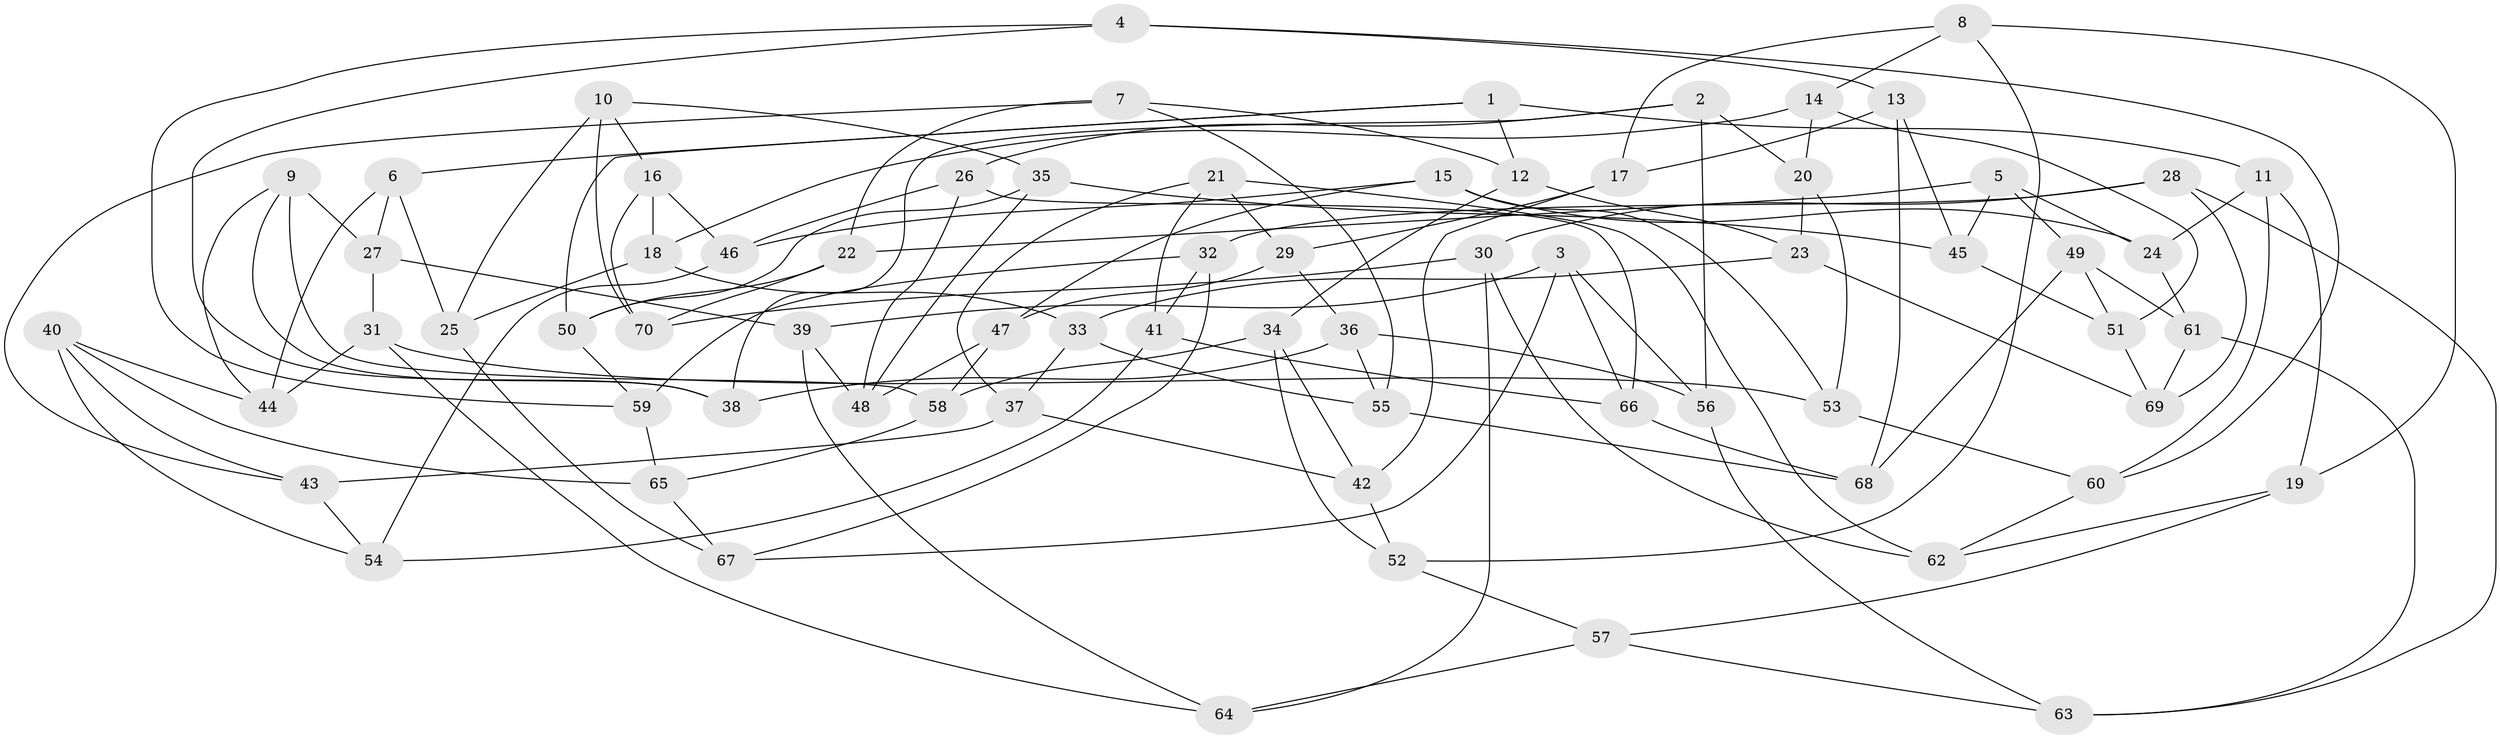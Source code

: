 // coarse degree distribution, {8: 0.22727272727272727, 9: 0.045454545454545456, 4: 0.18181818181818182, 7: 0.045454545454545456, 10: 0.09090909090909091, 6: 0.22727272727272727, 3: 0.09090909090909091, 11: 0.045454545454545456, 5: 0.045454545454545456}
// Generated by graph-tools (version 1.1) at 2025/54/03/04/25 22:54:03]
// undirected, 70 vertices, 140 edges
graph export_dot {
  node [color=gray90,style=filled];
  1;
  2;
  3;
  4;
  5;
  6;
  7;
  8;
  9;
  10;
  11;
  12;
  13;
  14;
  15;
  16;
  17;
  18;
  19;
  20;
  21;
  22;
  23;
  24;
  25;
  26;
  27;
  28;
  29;
  30;
  31;
  32;
  33;
  34;
  35;
  36;
  37;
  38;
  39;
  40;
  41;
  42;
  43;
  44;
  45;
  46;
  47;
  48;
  49;
  50;
  51;
  52;
  53;
  54;
  55;
  56;
  57;
  58;
  59;
  60;
  61;
  62;
  63;
  64;
  65;
  66;
  67;
  68;
  69;
  70;
  1 -- 11;
  1 -- 6;
  1 -- 50;
  1 -- 12;
  2 -- 26;
  2 -- 56;
  2 -- 20;
  2 -- 38;
  3 -- 66;
  3 -- 39;
  3 -- 67;
  3 -- 56;
  4 -- 59;
  4 -- 38;
  4 -- 60;
  4 -- 13;
  5 -- 45;
  5 -- 49;
  5 -- 22;
  5 -- 24;
  6 -- 44;
  6 -- 27;
  6 -- 25;
  7 -- 12;
  7 -- 22;
  7 -- 55;
  7 -- 43;
  8 -- 52;
  8 -- 19;
  8 -- 14;
  8 -- 17;
  9 -- 27;
  9 -- 44;
  9 -- 38;
  9 -- 58;
  10 -- 16;
  10 -- 25;
  10 -- 35;
  10 -- 70;
  11 -- 60;
  11 -- 24;
  11 -- 19;
  12 -- 34;
  12 -- 23;
  13 -- 17;
  13 -- 68;
  13 -- 45;
  14 -- 20;
  14 -- 18;
  14 -- 51;
  15 -- 46;
  15 -- 24;
  15 -- 53;
  15 -- 47;
  16 -- 18;
  16 -- 70;
  16 -- 46;
  17 -- 42;
  17 -- 29;
  18 -- 25;
  18 -- 33;
  19 -- 57;
  19 -- 62;
  20 -- 53;
  20 -- 23;
  21 -- 62;
  21 -- 29;
  21 -- 37;
  21 -- 41;
  22 -- 70;
  22 -- 50;
  23 -- 33;
  23 -- 69;
  24 -- 61;
  25 -- 67;
  26 -- 46;
  26 -- 66;
  26 -- 48;
  27 -- 31;
  27 -- 39;
  28 -- 69;
  28 -- 32;
  28 -- 63;
  28 -- 30;
  29 -- 47;
  29 -- 36;
  30 -- 64;
  30 -- 70;
  30 -- 62;
  31 -- 53;
  31 -- 44;
  31 -- 64;
  32 -- 59;
  32 -- 41;
  32 -- 67;
  33 -- 55;
  33 -- 37;
  34 -- 42;
  34 -- 58;
  34 -- 52;
  35 -- 48;
  35 -- 50;
  35 -- 45;
  36 -- 55;
  36 -- 56;
  36 -- 38;
  37 -- 43;
  37 -- 42;
  39 -- 48;
  39 -- 64;
  40 -- 54;
  40 -- 65;
  40 -- 43;
  40 -- 44;
  41 -- 66;
  41 -- 54;
  42 -- 52;
  43 -- 54;
  45 -- 51;
  46 -- 54;
  47 -- 58;
  47 -- 48;
  49 -- 68;
  49 -- 61;
  49 -- 51;
  50 -- 59;
  51 -- 69;
  52 -- 57;
  53 -- 60;
  55 -- 68;
  56 -- 63;
  57 -- 63;
  57 -- 64;
  58 -- 65;
  59 -- 65;
  60 -- 62;
  61 -- 63;
  61 -- 69;
  65 -- 67;
  66 -- 68;
}
